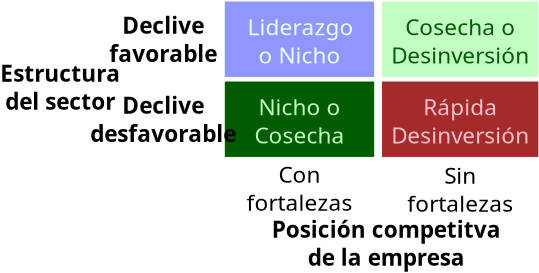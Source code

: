<?xml version="1.0" encoding="UTF-8"?>
<dia:diagram xmlns:dia="http://www.lysator.liu.se/~alla/dia/">
  <dia:layer name="Fondo" visible="true" active="true">
    <dia:object type="Flowchart - Box" version="0" id="O0">
      <dia:attribute name="obj_pos">
        <dia:point val="2,-1"/>
      </dia:attribute>
      <dia:attribute name="obj_bb">
        <dia:rectangle val="2,-1;9.526,2.822"/>
      </dia:attribute>
      <dia:attribute name="elem_corner">
        <dia:point val="2,-1"/>
      </dia:attribute>
      <dia:attribute name="elem_width">
        <dia:real val="7.526"/>
      </dia:attribute>
      <dia:attribute name="elem_height">
        <dia:real val="3.822"/>
      </dia:attribute>
      <dia:attribute name="border_width">
        <dia:real val="1.175e-38"/>
      </dia:attribute>
      <dia:attribute name="border_color">
        <dia:color val="#ffffff"/>
      </dia:attribute>
      <dia:attribute name="inner_color">
        <dia:color val="#8f97ff"/>
      </dia:attribute>
      <dia:attribute name="show_background">
        <dia:boolean val="true"/>
      </dia:attribute>
      <dia:attribute name="padding">
        <dia:real val="0.5"/>
      </dia:attribute>
      <dia:attribute name="text">
        <dia:composite type="text">
          <dia:attribute name="string">
            <dia:string>#Liderazgo
o Nicho#</dia:string>
          </dia:attribute>
          <dia:attribute name="font">
            <dia:font family="Linux Libertine Capitals O" style="0" name="Courier"/>
          </dia:attribute>
          <dia:attribute name="height">
            <dia:real val="1.411"/>
          </dia:attribute>
          <dia:attribute name="pos">
            <dia:point val="5.763,0.51"/>
          </dia:attribute>
          <dia:attribute name="color">
            <dia:color val="#e6ffff"/>
          </dia:attribute>
          <dia:attribute name="alignment">
            <dia:enum val="1"/>
          </dia:attribute>
        </dia:composite>
      </dia:attribute>
    </dia:object>
    <dia:object type="Flowchart - Box" version="0" id="O1">
      <dia:attribute name="obj_pos">
        <dia:point val="10,-1"/>
      </dia:attribute>
      <dia:attribute name="obj_bb">
        <dia:rectangle val="10,-1;17.593,2.822"/>
      </dia:attribute>
      <dia:attribute name="elem_corner">
        <dia:point val="10,-1"/>
      </dia:attribute>
      <dia:attribute name="elem_width">
        <dia:real val="7.593"/>
      </dia:attribute>
      <dia:attribute name="elem_height">
        <dia:real val="3.822"/>
      </dia:attribute>
      <dia:attribute name="border_width">
        <dia:real val="1.175e-38"/>
      </dia:attribute>
      <dia:attribute name="border_color">
        <dia:color val="#ffffff"/>
      </dia:attribute>
      <dia:attribute name="inner_color">
        <dia:color val="#c2ffc2"/>
      </dia:attribute>
      <dia:attribute name="show_background">
        <dia:boolean val="true"/>
      </dia:attribute>
      <dia:attribute name="padding">
        <dia:real val="0.5"/>
      </dia:attribute>
      <dia:attribute name="text">
        <dia:composite type="text">
          <dia:attribute name="string">
            <dia:string>#Cosecha o
Desinversión#</dia:string>
          </dia:attribute>
          <dia:attribute name="font">
            <dia:font family="Linux Libertine Capitals O" style="0" name="Courier"/>
          </dia:attribute>
          <dia:attribute name="height">
            <dia:real val="1.411"/>
          </dia:attribute>
          <dia:attribute name="pos">
            <dia:point val="13.796,0.51"/>
          </dia:attribute>
          <dia:attribute name="color">
            <dia:color val="#005c00"/>
          </dia:attribute>
          <dia:attribute name="alignment">
            <dia:enum val="1"/>
          </dia:attribute>
        </dia:composite>
      </dia:attribute>
    </dia:object>
    <dia:object type="Flowchart - Box" version="0" id="O2">
      <dia:attribute name="obj_pos">
        <dia:point val="2.001,3"/>
      </dia:attribute>
      <dia:attribute name="obj_bb">
        <dia:rectangle val="2.001,3;9.526,6.822"/>
      </dia:attribute>
      <dia:attribute name="elem_corner">
        <dia:point val="2.001,3"/>
      </dia:attribute>
      <dia:attribute name="elem_width">
        <dia:real val="7.525"/>
      </dia:attribute>
      <dia:attribute name="elem_height">
        <dia:real val="3.822"/>
      </dia:attribute>
      <dia:attribute name="border_width">
        <dia:real val="1.175e-38"/>
      </dia:attribute>
      <dia:attribute name="border_color">
        <dia:color val="#ffffff"/>
      </dia:attribute>
      <dia:attribute name="inner_color">
        <dia:color val="#005c00"/>
      </dia:attribute>
      <dia:attribute name="show_background">
        <dia:boolean val="true"/>
      </dia:attribute>
      <dia:attribute name="padding">
        <dia:real val="0.5"/>
      </dia:attribute>
      <dia:attribute name="text">
        <dia:composite type="text">
          <dia:attribute name="string">
            <dia:string>#Nicho o
Cosecha#</dia:string>
          </dia:attribute>
          <dia:attribute name="font">
            <dia:font family="Linux Libertine Capitals O" style="0" name="Courier"/>
          </dia:attribute>
          <dia:attribute name="height">
            <dia:real val="1.411"/>
          </dia:attribute>
          <dia:attribute name="pos">
            <dia:point val="5.763,4.51"/>
          </dia:attribute>
          <dia:attribute name="color">
            <dia:color val="#c2ffc2"/>
          </dia:attribute>
          <dia:attribute name="alignment">
            <dia:enum val="1"/>
          </dia:attribute>
        </dia:composite>
      </dia:attribute>
    </dia:object>
    <dia:object type="Flowchart - Box" version="0" id="O3">
      <dia:attribute name="obj_pos">
        <dia:point val="10,3"/>
      </dia:attribute>
      <dia:attribute name="obj_bb">
        <dia:rectangle val="10,3;17.593,6.822"/>
      </dia:attribute>
      <dia:attribute name="elem_corner">
        <dia:point val="10,3"/>
      </dia:attribute>
      <dia:attribute name="elem_width">
        <dia:real val="7.593"/>
      </dia:attribute>
      <dia:attribute name="elem_height">
        <dia:real val="3.822"/>
      </dia:attribute>
      <dia:attribute name="border_width">
        <dia:real val="1.175e-38"/>
      </dia:attribute>
      <dia:attribute name="border_color">
        <dia:color val="#ffffff"/>
      </dia:attribute>
      <dia:attribute name="inner_color">
        <dia:color val="#a52a2a"/>
      </dia:attribute>
      <dia:attribute name="show_background">
        <dia:boolean val="true"/>
      </dia:attribute>
      <dia:attribute name="padding">
        <dia:real val="0.5"/>
      </dia:attribute>
      <dia:attribute name="text">
        <dia:composite type="text">
          <dia:attribute name="string">
            <dia:string>#Rápida
Desinversión#</dia:string>
          </dia:attribute>
          <dia:attribute name="font">
            <dia:font family="Linux Libertine Capitals O" style="0" name="Courier"/>
          </dia:attribute>
          <dia:attribute name="height">
            <dia:real val="1.411"/>
          </dia:attribute>
          <dia:attribute name="pos">
            <dia:point val="13.796,4.51"/>
          </dia:attribute>
          <dia:attribute name="color">
            <dia:color val="#ffc0cb"/>
          </dia:attribute>
          <dia:attribute name="alignment">
            <dia:enum val="1"/>
          </dia:attribute>
        </dia:composite>
      </dia:attribute>
    </dia:object>
    <dia:object type="Standard - Text" version="1" id="O4">
      <dia:attribute name="obj_pos">
        <dia:point val="-1.05,0.911"/>
      </dia:attribute>
      <dia:attribute name="obj_bb">
        <dia:rectangle val="-3.126,-0.439;1.026,2.262"/>
      </dia:attribute>
      <dia:attribute name="text">
        <dia:composite type="text">
          <dia:attribute name="string">
            <dia:string>#Declive
favorable#</dia:string>
          </dia:attribute>
          <dia:attribute name="font">
            <dia:font family="Linux Libertine Display O" style="80" name="Courier"/>
          </dia:attribute>
          <dia:attribute name="height">
            <dia:real val="1.411"/>
          </dia:attribute>
          <dia:attribute name="pos">
            <dia:point val="-1.05,0.571"/>
          </dia:attribute>
          <dia:attribute name="color">
            <dia:color val="#000000"/>
          </dia:attribute>
          <dia:attribute name="alignment">
            <dia:enum val="1"/>
          </dia:attribute>
        </dia:composite>
      </dia:attribute>
      <dia:attribute name="valign">
        <dia:enum val="2"/>
      </dia:attribute>
    </dia:object>
    <dia:object type="Standard - Text" version="1" id="O5">
      <dia:attribute name="obj_pos">
        <dia:point val="-1.05,4.911"/>
      </dia:attribute>
      <dia:attribute name="obj_bb">
        <dia:rectangle val="-3.857,3.561;1.758,6.262"/>
      </dia:attribute>
      <dia:attribute name="text">
        <dia:composite type="text">
          <dia:attribute name="string">
            <dia:string>#Declive
desfavorable#</dia:string>
          </dia:attribute>
          <dia:attribute name="font">
            <dia:font family="Linux Libertine Display O" style="80" name="Courier"/>
          </dia:attribute>
          <dia:attribute name="height">
            <dia:real val="1.411"/>
          </dia:attribute>
          <dia:attribute name="pos">
            <dia:point val="-1.05,4.571"/>
          </dia:attribute>
          <dia:attribute name="color">
            <dia:color val="#000000"/>
          </dia:attribute>
          <dia:attribute name="alignment">
            <dia:enum val="1"/>
          </dia:attribute>
        </dia:composite>
      </dia:attribute>
      <dia:attribute name="valign">
        <dia:enum val="2"/>
      </dia:attribute>
    </dia:object>
    <dia:object type="Standard - Text" version="1" id="O6">
      <dia:attribute name="obj_pos">
        <dia:point val="5.763,8.35"/>
      </dia:attribute>
      <dia:attribute name="obj_bb">
        <dia:rectangle val="3.604,6.999;7.922,9.701"/>
      </dia:attribute>
      <dia:attribute name="text">
        <dia:composite type="text">
          <dia:attribute name="string">
            <dia:string>#Con
fortalezas#</dia:string>
          </dia:attribute>
          <dia:attribute name="font">
            <dia:font family="Linux Libertine Display O" style="0" name="Courier"/>
          </dia:attribute>
          <dia:attribute name="height">
            <dia:real val="1.411"/>
          </dia:attribute>
          <dia:attribute name="pos">
            <dia:point val="5.763,8.009"/>
          </dia:attribute>
          <dia:attribute name="color">
            <dia:color val="#000000"/>
          </dia:attribute>
          <dia:attribute name="alignment">
            <dia:enum val="1"/>
          </dia:attribute>
        </dia:composite>
      </dia:attribute>
      <dia:attribute name="valign">
        <dia:enum val="2"/>
      </dia:attribute>
    </dia:object>
    <dia:object type="Standard - Text" version="1" id="O7">
      <dia:attribute name="obj_pos">
        <dia:point val="13.796,8.4"/>
      </dia:attribute>
      <dia:attribute name="obj_bb">
        <dia:rectangle val="11.637,7.049;15.955,9.751"/>
      </dia:attribute>
      <dia:attribute name="text">
        <dia:composite type="text">
          <dia:attribute name="string">
            <dia:string>#Sin
fortalezas#</dia:string>
          </dia:attribute>
          <dia:attribute name="font">
            <dia:font family="Linux Libertine Display O" style="0" name="Courier"/>
          </dia:attribute>
          <dia:attribute name="height">
            <dia:real val="1.411"/>
          </dia:attribute>
          <dia:attribute name="pos">
            <dia:point val="13.796,8.059"/>
          </dia:attribute>
          <dia:attribute name="color">
            <dia:color val="#000000"/>
          </dia:attribute>
          <dia:attribute name="alignment">
            <dia:enum val="1"/>
          </dia:attribute>
        </dia:composite>
      </dia:attribute>
      <dia:attribute name="valign">
        <dia:enum val="2"/>
      </dia:attribute>
    </dia:object>
    <dia:object type="Standard - Text" version="1" id="O8">
      <dia:attribute name="obj_pos">
        <dia:point val="10.1,11.1"/>
      </dia:attribute>
      <dia:attribute name="obj_bb">
        <dia:rectangle val="4.923,9.749;15.277,12.451"/>
      </dia:attribute>
      <dia:attribute name="text">
        <dia:composite type="text">
          <dia:attribute name="string">
            <dia:string>#Posición competitva
de la empresa#</dia:string>
          </dia:attribute>
          <dia:attribute name="font">
            <dia:font family="Linux Biolinum O" style="80" name="Courier"/>
          </dia:attribute>
          <dia:attribute name="height">
            <dia:real val="1.411"/>
          </dia:attribute>
          <dia:attribute name="pos">
            <dia:point val="10.1,10.759"/>
          </dia:attribute>
          <dia:attribute name="color">
            <dia:color val="#000000"/>
          </dia:attribute>
          <dia:attribute name="alignment">
            <dia:enum val="1"/>
          </dia:attribute>
        </dia:composite>
      </dia:attribute>
      <dia:attribute name="valign">
        <dia:enum val="2"/>
      </dia:attribute>
    </dia:object>
    <dia:object type="Standard - Text" version="1" id="O9">
      <dia:attribute name="obj_pos">
        <dia:point val="-6.2,3.3"/>
      </dia:attribute>
      <dia:attribute name="obj_bb">
        <dia:rectangle val="-8.866,1.949;-3.534,4.651"/>
      </dia:attribute>
      <dia:attribute name="text">
        <dia:composite type="text">
          <dia:attribute name="string">
            <dia:string>#Estructura
del sector#</dia:string>
          </dia:attribute>
          <dia:attribute name="font">
            <dia:font family="Linux Biolinum O" style="80" name="Courier"/>
          </dia:attribute>
          <dia:attribute name="height">
            <dia:real val="1.411"/>
          </dia:attribute>
          <dia:attribute name="pos">
            <dia:point val="-6.2,2.959"/>
          </dia:attribute>
          <dia:attribute name="color">
            <dia:color val="#000000"/>
          </dia:attribute>
          <dia:attribute name="alignment">
            <dia:enum val="1"/>
          </dia:attribute>
        </dia:composite>
      </dia:attribute>
      <dia:attribute name="valign">
        <dia:enum val="2"/>
      </dia:attribute>
    </dia:object>
  </dia:layer>
</dia:diagram>
